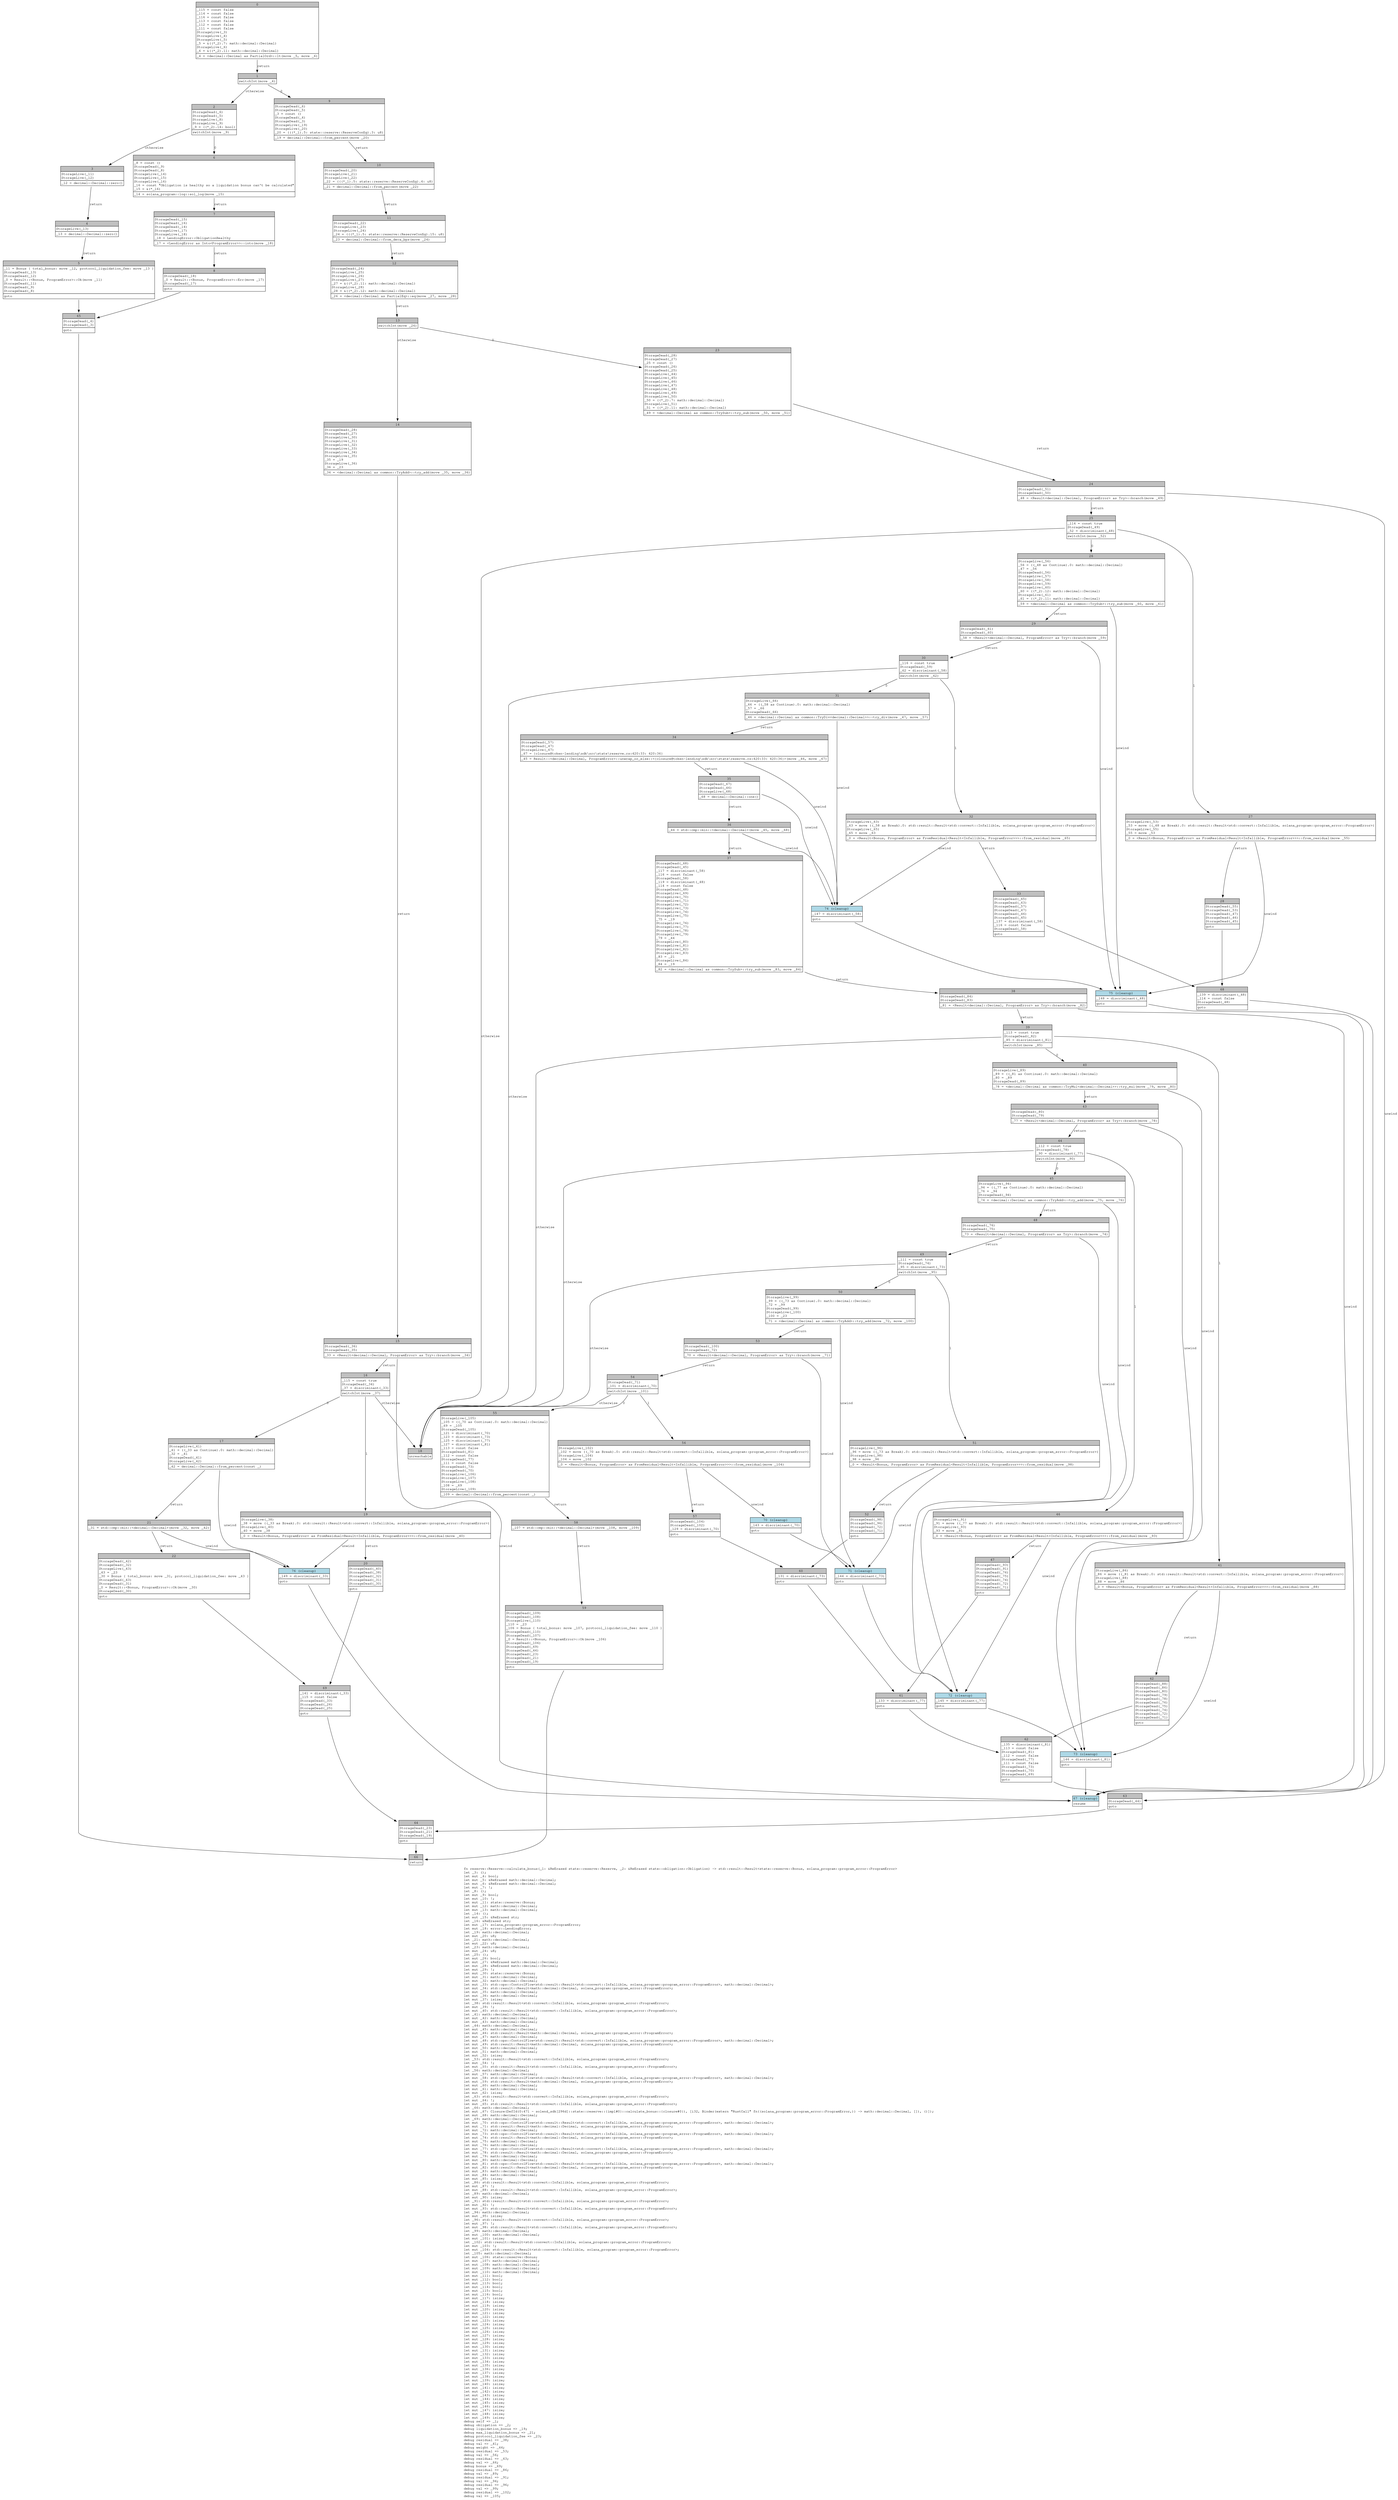 digraph Mir_0_470 {
    graph [fontname="Courier, monospace"];
    node [fontname="Courier, monospace"];
    edge [fontname="Courier, monospace"];
    label=<fn reserve::Reserve::calculate_bonus(_1: &amp;ReErased state::reserve::Reserve, _2: &amp;ReErased state::obligation::Obligation) -&gt; std::result::Result&lt;state::reserve::Bonus, solana_program::program_error::ProgramError&gt;<br align="left"/>let _3: ();<br align="left"/>let mut _4: bool;<br align="left"/>let mut _5: &amp;ReErased math::decimal::Decimal;<br align="left"/>let mut _6: &amp;ReErased math::decimal::Decimal;<br align="left"/>let mut _7: !;<br align="left"/>let _8: ();<br align="left"/>let mut _9: bool;<br align="left"/>let mut _10: !;<br align="left"/>let mut _11: state::reserve::Bonus;<br align="left"/>let mut _12: math::decimal::Decimal;<br align="left"/>let mut _13: math::decimal::Decimal;<br align="left"/>let _14: ();<br align="left"/>let mut _15: &amp;ReErased str;<br align="left"/>let _16: &amp;ReErased str;<br align="left"/>let mut _17: solana_program::program_error::ProgramError;<br align="left"/>let mut _18: error::LendingError;<br align="left"/>let _19: math::decimal::Decimal;<br align="left"/>let mut _20: u8;<br align="left"/>let _21: math::decimal::Decimal;<br align="left"/>let mut _22: u8;<br align="left"/>let _23: math::decimal::Decimal;<br align="left"/>let mut _24: u8;<br align="left"/>let _25: ();<br align="left"/>let mut _26: bool;<br align="left"/>let mut _27: &amp;ReErased math::decimal::Decimal;<br align="left"/>let mut _28: &amp;ReErased math::decimal::Decimal;<br align="left"/>let mut _29: !;<br align="left"/>let mut _30: state::reserve::Bonus;<br align="left"/>let mut _31: math::decimal::Decimal;<br align="left"/>let mut _32: math::decimal::Decimal;<br align="left"/>let mut _33: std::ops::ControlFlow&lt;std::result::Result&lt;std::convert::Infallible, solana_program::program_error::ProgramError&gt;, math::decimal::Decimal&gt;;<br align="left"/>let mut _34: std::result::Result&lt;math::decimal::Decimal, solana_program::program_error::ProgramError&gt;;<br align="left"/>let mut _35: math::decimal::Decimal;<br align="left"/>let mut _36: math::decimal::Decimal;<br align="left"/>let mut _37: isize;<br align="left"/>let _38: std::result::Result&lt;std::convert::Infallible, solana_program::program_error::ProgramError&gt;;<br align="left"/>let mut _39: !;<br align="left"/>let mut _40: std::result::Result&lt;std::convert::Infallible, solana_program::program_error::ProgramError&gt;;<br align="left"/>let _41: math::decimal::Decimal;<br align="left"/>let mut _42: math::decimal::Decimal;<br align="left"/>let mut _43: math::decimal::Decimal;<br align="left"/>let _44: math::decimal::Decimal;<br align="left"/>let mut _45: math::decimal::Decimal;<br align="left"/>let mut _46: std::result::Result&lt;math::decimal::Decimal, solana_program::program_error::ProgramError&gt;;<br align="left"/>let mut _47: math::decimal::Decimal;<br align="left"/>let mut _48: std::ops::ControlFlow&lt;std::result::Result&lt;std::convert::Infallible, solana_program::program_error::ProgramError&gt;, math::decimal::Decimal&gt;;<br align="left"/>let mut _49: std::result::Result&lt;math::decimal::Decimal, solana_program::program_error::ProgramError&gt;;<br align="left"/>let mut _50: math::decimal::Decimal;<br align="left"/>let mut _51: math::decimal::Decimal;<br align="left"/>let mut _52: isize;<br align="left"/>let _53: std::result::Result&lt;std::convert::Infallible, solana_program::program_error::ProgramError&gt;;<br align="left"/>let mut _54: !;<br align="left"/>let mut _55: std::result::Result&lt;std::convert::Infallible, solana_program::program_error::ProgramError&gt;;<br align="left"/>let _56: math::decimal::Decimal;<br align="left"/>let mut _57: math::decimal::Decimal;<br align="left"/>let mut _58: std::ops::ControlFlow&lt;std::result::Result&lt;std::convert::Infallible, solana_program::program_error::ProgramError&gt;, math::decimal::Decimal&gt;;<br align="left"/>let mut _59: std::result::Result&lt;math::decimal::Decimal, solana_program::program_error::ProgramError&gt;;<br align="left"/>let mut _60: math::decimal::Decimal;<br align="left"/>let mut _61: math::decimal::Decimal;<br align="left"/>let mut _62: isize;<br align="left"/>let _63: std::result::Result&lt;std::convert::Infallible, solana_program::program_error::ProgramError&gt;;<br align="left"/>let mut _64: !;<br align="left"/>let mut _65: std::result::Result&lt;std::convert::Infallible, solana_program::program_error::ProgramError&gt;;<br align="left"/>let _66: math::decimal::Decimal;<br align="left"/>let mut _67: Closure(DefId(0:471 ~ solend_sdk[296d]::state::reserve::{impl#0}::calculate_bonus::{closure#0}), [i32, Binder(extern &quot;RustCall&quot; fn((solana_program::program_error::ProgramError,)) -&gt; math::decimal::Decimal, []), ()]);<br align="left"/>let mut _68: math::decimal::Decimal;<br align="left"/>let _69: math::decimal::Decimal;<br align="left"/>let mut _70: std::ops::ControlFlow&lt;std::result::Result&lt;std::convert::Infallible, solana_program::program_error::ProgramError&gt;, math::decimal::Decimal&gt;;<br align="left"/>let mut _71: std::result::Result&lt;math::decimal::Decimal, solana_program::program_error::ProgramError&gt;;<br align="left"/>let mut _72: math::decimal::Decimal;<br align="left"/>let mut _73: std::ops::ControlFlow&lt;std::result::Result&lt;std::convert::Infallible, solana_program::program_error::ProgramError&gt;, math::decimal::Decimal&gt;;<br align="left"/>let mut _74: std::result::Result&lt;math::decimal::Decimal, solana_program::program_error::ProgramError&gt;;<br align="left"/>let mut _75: math::decimal::Decimal;<br align="left"/>let mut _76: math::decimal::Decimal;<br align="left"/>let mut _77: std::ops::ControlFlow&lt;std::result::Result&lt;std::convert::Infallible, solana_program::program_error::ProgramError&gt;, math::decimal::Decimal&gt;;<br align="left"/>let mut _78: std::result::Result&lt;math::decimal::Decimal, solana_program::program_error::ProgramError&gt;;<br align="left"/>let mut _79: math::decimal::Decimal;<br align="left"/>let mut _80: math::decimal::Decimal;<br align="left"/>let mut _81: std::ops::ControlFlow&lt;std::result::Result&lt;std::convert::Infallible, solana_program::program_error::ProgramError&gt;, math::decimal::Decimal&gt;;<br align="left"/>let mut _82: std::result::Result&lt;math::decimal::Decimal, solana_program::program_error::ProgramError&gt;;<br align="left"/>let mut _83: math::decimal::Decimal;<br align="left"/>let mut _84: math::decimal::Decimal;<br align="left"/>let mut _85: isize;<br align="left"/>let _86: std::result::Result&lt;std::convert::Infallible, solana_program::program_error::ProgramError&gt;;<br align="left"/>let mut _87: !;<br align="left"/>let mut _88: std::result::Result&lt;std::convert::Infallible, solana_program::program_error::ProgramError&gt;;<br align="left"/>let _89: math::decimal::Decimal;<br align="left"/>let mut _90: isize;<br align="left"/>let _91: std::result::Result&lt;std::convert::Infallible, solana_program::program_error::ProgramError&gt;;<br align="left"/>let mut _92: !;<br align="left"/>let mut _93: std::result::Result&lt;std::convert::Infallible, solana_program::program_error::ProgramError&gt;;<br align="left"/>let _94: math::decimal::Decimal;<br align="left"/>let mut _95: isize;<br align="left"/>let _96: std::result::Result&lt;std::convert::Infallible, solana_program::program_error::ProgramError&gt;;<br align="left"/>let mut _97: !;<br align="left"/>let mut _98: std::result::Result&lt;std::convert::Infallible, solana_program::program_error::ProgramError&gt;;<br align="left"/>let _99: math::decimal::Decimal;<br align="left"/>let mut _100: math::decimal::Decimal;<br align="left"/>let mut _101: isize;<br align="left"/>let _102: std::result::Result&lt;std::convert::Infallible, solana_program::program_error::ProgramError&gt;;<br align="left"/>let mut _103: !;<br align="left"/>let mut _104: std::result::Result&lt;std::convert::Infallible, solana_program::program_error::ProgramError&gt;;<br align="left"/>let _105: math::decimal::Decimal;<br align="left"/>let mut _106: state::reserve::Bonus;<br align="left"/>let mut _107: math::decimal::Decimal;<br align="left"/>let mut _108: math::decimal::Decimal;<br align="left"/>let mut _109: math::decimal::Decimal;<br align="left"/>let mut _110: math::decimal::Decimal;<br align="left"/>let mut _111: bool;<br align="left"/>let mut _112: bool;<br align="left"/>let mut _113: bool;<br align="left"/>let mut _114: bool;<br align="left"/>let mut _115: bool;<br align="left"/>let mut _116: bool;<br align="left"/>let mut _117: isize;<br align="left"/>let mut _118: isize;<br align="left"/>let mut _119: isize;<br align="left"/>let mut _120: isize;<br align="left"/>let mut _121: isize;<br align="left"/>let mut _122: isize;<br align="left"/>let mut _123: isize;<br align="left"/>let mut _124: isize;<br align="left"/>let mut _125: isize;<br align="left"/>let mut _126: isize;<br align="left"/>let mut _127: isize;<br align="left"/>let mut _128: isize;<br align="left"/>let mut _129: isize;<br align="left"/>let mut _130: isize;<br align="left"/>let mut _131: isize;<br align="left"/>let mut _132: isize;<br align="left"/>let mut _133: isize;<br align="left"/>let mut _134: isize;<br align="left"/>let mut _135: isize;<br align="left"/>let mut _136: isize;<br align="left"/>let mut _137: isize;<br align="left"/>let mut _138: isize;<br align="left"/>let mut _139: isize;<br align="left"/>let mut _140: isize;<br align="left"/>let mut _141: isize;<br align="left"/>let mut _142: isize;<br align="left"/>let mut _143: isize;<br align="left"/>let mut _144: isize;<br align="left"/>let mut _145: isize;<br align="left"/>let mut _146: isize;<br align="left"/>let mut _147: isize;<br align="left"/>let mut _148: isize;<br align="left"/>let mut _149: isize;<br align="left"/>debug self =&gt; _1;<br align="left"/>debug obligation =&gt; _2;<br align="left"/>debug liquidation_bonus =&gt; _19;<br align="left"/>debug max_liquidation_bonus =&gt; _21;<br align="left"/>debug protocol_liquidation_fee =&gt; _23;<br align="left"/>debug residual =&gt; _38;<br align="left"/>debug val =&gt; _41;<br align="left"/>debug weight =&gt; _44;<br align="left"/>debug residual =&gt; _53;<br align="left"/>debug val =&gt; _56;<br align="left"/>debug residual =&gt; _63;<br align="left"/>debug val =&gt; _66;<br align="left"/>debug bonus =&gt; _69;<br align="left"/>debug residual =&gt; _86;<br align="left"/>debug val =&gt; _89;<br align="left"/>debug residual =&gt; _91;<br align="left"/>debug val =&gt; _94;<br align="left"/>debug residual =&gt; _96;<br align="left"/>debug val =&gt; _99;<br align="left"/>debug residual =&gt; _102;<br align="left"/>debug val =&gt; _105;<br align="left"/>>;
    bb0__0_470 [shape="none", label=<<table border="0" cellborder="1" cellspacing="0"><tr><td bgcolor="gray" align="center" colspan="1">0</td></tr><tr><td align="left" balign="left">_115 = const false<br/>_114 = const false<br/>_116 = const false<br/>_113 = const false<br/>_112 = const false<br/>_111 = const false<br/>StorageLive(_3)<br/>StorageLive(_4)<br/>StorageLive(_5)<br/>_5 = &amp;((*_2).7: math::decimal::Decimal)<br/>StorageLive(_6)<br/>_6 = &amp;((*_2).11: math::decimal::Decimal)<br/></td></tr><tr><td align="left">_4 = &lt;decimal::Decimal as PartialOrd&gt;::lt(move _5, move _6)</td></tr></table>>];
    bb1__0_470 [shape="none", label=<<table border="0" cellborder="1" cellspacing="0"><tr><td bgcolor="gray" align="center" colspan="1">1</td></tr><tr><td align="left">switchInt(move _4)</td></tr></table>>];
    bb2__0_470 [shape="none", label=<<table border="0" cellborder="1" cellspacing="0"><tr><td bgcolor="gray" align="center" colspan="1">2</td></tr><tr><td align="left" balign="left">StorageDead(_6)<br/>StorageDead(_5)<br/>StorageLive(_8)<br/>StorageLive(_9)<br/>_9 = ((*_2).14: bool)<br/></td></tr><tr><td align="left">switchInt(move _9)</td></tr></table>>];
    bb3__0_470 [shape="none", label=<<table border="0" cellborder="1" cellspacing="0"><tr><td bgcolor="gray" align="center" colspan="1">3</td></tr><tr><td align="left" balign="left">StorageLive(_11)<br/>StorageLive(_12)<br/></td></tr><tr><td align="left">_12 = decimal::Decimal::zero()</td></tr></table>>];
    bb4__0_470 [shape="none", label=<<table border="0" cellborder="1" cellspacing="0"><tr><td bgcolor="gray" align="center" colspan="1">4</td></tr><tr><td align="left" balign="left">StorageLive(_13)<br/></td></tr><tr><td align="left">_13 = decimal::Decimal::zero()</td></tr></table>>];
    bb5__0_470 [shape="none", label=<<table border="0" cellborder="1" cellspacing="0"><tr><td bgcolor="gray" align="center" colspan="1">5</td></tr><tr><td align="left" balign="left">_11 = Bonus { total_bonus: move _12, protocol_liquidation_fee: move _13 }<br/>StorageDead(_13)<br/>StorageDead(_12)<br/>_0 = Result::&lt;Bonus, ProgramError&gt;::Ok(move _11)<br/>StorageDead(_11)<br/>StorageDead(_9)<br/>StorageDead(_8)<br/></td></tr><tr><td align="left">goto</td></tr></table>>];
    bb6__0_470 [shape="none", label=<<table border="0" cellborder="1" cellspacing="0"><tr><td bgcolor="gray" align="center" colspan="1">6</td></tr><tr><td align="left" balign="left">_8 = const ()<br/>StorageDead(_9)<br/>StorageDead(_8)<br/>StorageLive(_14)<br/>StorageLive(_15)<br/>StorageLive(_16)<br/>_16 = const &quot;Obligation is healthy so a liquidation bonus can't be calculated&quot;<br/>_15 = &amp;(*_16)<br/></td></tr><tr><td align="left">_14 = solana_program::log::sol_log(move _15)</td></tr></table>>];
    bb7__0_470 [shape="none", label=<<table border="0" cellborder="1" cellspacing="0"><tr><td bgcolor="gray" align="center" colspan="1">7</td></tr><tr><td align="left" balign="left">StorageDead(_15)<br/>StorageDead(_16)<br/>StorageDead(_14)<br/>StorageLive(_17)<br/>StorageLive(_18)<br/>_18 = LendingError::ObligationHealthy<br/></td></tr><tr><td align="left">_17 = &lt;LendingError as Into&lt;ProgramError&gt;&gt;::into(move _18)</td></tr></table>>];
    bb8__0_470 [shape="none", label=<<table border="0" cellborder="1" cellspacing="0"><tr><td bgcolor="gray" align="center" colspan="1">8</td></tr><tr><td align="left" balign="left">StorageDead(_18)<br/>_0 = Result::&lt;Bonus, ProgramError&gt;::Err(move _17)<br/>StorageDead(_17)<br/></td></tr><tr><td align="left">goto</td></tr></table>>];
    bb9__0_470 [shape="none", label=<<table border="0" cellborder="1" cellspacing="0"><tr><td bgcolor="gray" align="center" colspan="1">9</td></tr><tr><td align="left" balign="left">StorageDead(_6)<br/>StorageDead(_5)<br/>_3 = const ()<br/>StorageDead(_4)<br/>StorageDead(_3)<br/>StorageLive(_19)<br/>StorageLive(_20)<br/>_20 = (((*_1).5: state::reserve::ReserveConfig).3: u8)<br/></td></tr><tr><td align="left">_19 = decimal::Decimal::from_percent(move _20)</td></tr></table>>];
    bb10__0_470 [shape="none", label=<<table border="0" cellborder="1" cellspacing="0"><tr><td bgcolor="gray" align="center" colspan="1">10</td></tr><tr><td align="left" balign="left">StorageDead(_20)<br/>StorageLive(_21)<br/>StorageLive(_22)<br/>_22 = (((*_1).5: state::reserve::ReserveConfig).4: u8)<br/></td></tr><tr><td align="left">_21 = decimal::Decimal::from_percent(move _22)</td></tr></table>>];
    bb11__0_470 [shape="none", label=<<table border="0" cellborder="1" cellspacing="0"><tr><td bgcolor="gray" align="center" colspan="1">11</td></tr><tr><td align="left" balign="left">StorageDead(_22)<br/>StorageLive(_23)<br/>StorageLive(_24)<br/>_24 = (((*_1).5: state::reserve::ReserveConfig).15: u8)<br/></td></tr><tr><td align="left">_23 = decimal::Decimal::from_deca_bps(move _24)</td></tr></table>>];
    bb12__0_470 [shape="none", label=<<table border="0" cellborder="1" cellspacing="0"><tr><td bgcolor="gray" align="center" colspan="1">12</td></tr><tr><td align="left" balign="left">StorageDead(_24)<br/>StorageLive(_25)<br/>StorageLive(_26)<br/>StorageLive(_27)<br/>_27 = &amp;((*_2).11: math::decimal::Decimal)<br/>StorageLive(_28)<br/>_28 = &amp;((*_2).12: math::decimal::Decimal)<br/></td></tr><tr><td align="left">_26 = &lt;decimal::Decimal as PartialEq&gt;::eq(move _27, move _28)</td></tr></table>>];
    bb13__0_470 [shape="none", label=<<table border="0" cellborder="1" cellspacing="0"><tr><td bgcolor="gray" align="center" colspan="1">13</td></tr><tr><td align="left">switchInt(move _26)</td></tr></table>>];
    bb14__0_470 [shape="none", label=<<table border="0" cellborder="1" cellspacing="0"><tr><td bgcolor="gray" align="center" colspan="1">14</td></tr><tr><td align="left" balign="left">StorageDead(_28)<br/>StorageDead(_27)<br/>StorageLive(_30)<br/>StorageLive(_31)<br/>StorageLive(_32)<br/>StorageLive(_33)<br/>StorageLive(_34)<br/>StorageLive(_35)<br/>_35 = _19<br/>StorageLive(_36)<br/>_36 = _23<br/></td></tr><tr><td align="left">_34 = &lt;decimal::Decimal as common::TryAdd&gt;::try_add(move _35, move _36)</td></tr></table>>];
    bb15__0_470 [shape="none", label=<<table border="0" cellborder="1" cellspacing="0"><tr><td bgcolor="gray" align="center" colspan="1">15</td></tr><tr><td align="left" balign="left">StorageDead(_36)<br/>StorageDead(_35)<br/></td></tr><tr><td align="left">_33 = &lt;Result&lt;decimal::Decimal, ProgramError&gt; as Try&gt;::branch(move _34)</td></tr></table>>];
    bb16__0_470 [shape="none", label=<<table border="0" cellborder="1" cellspacing="0"><tr><td bgcolor="gray" align="center" colspan="1">16</td></tr><tr><td align="left" balign="left">_115 = const true<br/>StorageDead(_34)<br/>_37 = discriminant(_33)<br/></td></tr><tr><td align="left">switchInt(move _37)</td></tr></table>>];
    bb17__0_470 [shape="none", label=<<table border="0" cellborder="1" cellspacing="0"><tr><td bgcolor="gray" align="center" colspan="1">17</td></tr><tr><td align="left" balign="left">StorageLive(_41)<br/>_41 = ((_33 as Continue).0: math::decimal::Decimal)<br/>_32 = _41<br/>StorageDead(_41)<br/>StorageLive(_42)<br/></td></tr><tr><td align="left">_42 = decimal::Decimal::from_percent(const _)</td></tr></table>>];
    bb18__0_470 [shape="none", label=<<table border="0" cellborder="1" cellspacing="0"><tr><td bgcolor="gray" align="center" colspan="1">18</td></tr><tr><td align="left">unreachable</td></tr></table>>];
    bb19__0_470 [shape="none", label=<<table border="0" cellborder="1" cellspacing="0"><tr><td bgcolor="gray" align="center" colspan="1">19</td></tr><tr><td align="left" balign="left">StorageLive(_38)<br/>_38 = move ((_33 as Break).0: std::result::Result&lt;std::convert::Infallible, solana_program::program_error::ProgramError&gt;)<br/>StorageLive(_40)<br/>_40 = move _38<br/></td></tr><tr><td align="left">_0 = &lt;Result&lt;Bonus, ProgramError&gt; as FromResidual&lt;Result&lt;Infallible, ProgramError&gt;&gt;&gt;::from_residual(move _40)</td></tr></table>>];
    bb20__0_470 [shape="none", label=<<table border="0" cellborder="1" cellspacing="0"><tr><td bgcolor="gray" align="center" colspan="1">20</td></tr><tr><td align="left" balign="left">StorageDead(_40)<br/>StorageDead(_38)<br/>StorageDead(_32)<br/>StorageDead(_31)<br/>StorageDead(_30)<br/></td></tr><tr><td align="left">goto</td></tr></table>>];
    bb21__0_470 [shape="none", label=<<table border="0" cellborder="1" cellspacing="0"><tr><td bgcolor="gray" align="center" colspan="1">21</td></tr><tr><td align="left">_31 = std::cmp::min::&lt;decimal::Decimal&gt;(move _32, move _42)</td></tr></table>>];
    bb22__0_470 [shape="none", label=<<table border="0" cellborder="1" cellspacing="0"><tr><td bgcolor="gray" align="center" colspan="1">22</td></tr><tr><td align="left" balign="left">StorageDead(_42)<br/>StorageDead(_32)<br/>StorageLive(_43)<br/>_43 = _23<br/>_30 = Bonus { total_bonus: move _31, protocol_liquidation_fee: move _43 }<br/>StorageDead(_43)<br/>StorageDead(_31)<br/>_0 = Result::&lt;Bonus, ProgramError&gt;::Ok(move _30)<br/>StorageDead(_30)<br/></td></tr><tr><td align="left">goto</td></tr></table>>];
    bb23__0_470 [shape="none", label=<<table border="0" cellborder="1" cellspacing="0"><tr><td bgcolor="gray" align="center" colspan="1">23</td></tr><tr><td align="left" balign="left">StorageDead(_28)<br/>StorageDead(_27)<br/>_25 = const ()<br/>StorageDead(_26)<br/>StorageDead(_25)<br/>StorageLive(_44)<br/>StorageLive(_45)<br/>StorageLive(_46)<br/>StorageLive(_47)<br/>StorageLive(_48)<br/>StorageLive(_49)<br/>StorageLive(_50)<br/>_50 = ((*_2).7: math::decimal::Decimal)<br/>StorageLive(_51)<br/>_51 = ((*_2).11: math::decimal::Decimal)<br/></td></tr><tr><td align="left">_49 = &lt;decimal::Decimal as common::TrySub&gt;::try_sub(move _50, move _51)</td></tr></table>>];
    bb24__0_470 [shape="none", label=<<table border="0" cellborder="1" cellspacing="0"><tr><td bgcolor="gray" align="center" colspan="1">24</td></tr><tr><td align="left" balign="left">StorageDead(_51)<br/>StorageDead(_50)<br/></td></tr><tr><td align="left">_48 = &lt;Result&lt;decimal::Decimal, ProgramError&gt; as Try&gt;::branch(move _49)</td></tr></table>>];
    bb25__0_470 [shape="none", label=<<table border="0" cellborder="1" cellspacing="0"><tr><td bgcolor="gray" align="center" colspan="1">25</td></tr><tr><td align="left" balign="left">_114 = const true<br/>StorageDead(_49)<br/>_52 = discriminant(_48)<br/></td></tr><tr><td align="left">switchInt(move _52)</td></tr></table>>];
    bb26__0_470 [shape="none", label=<<table border="0" cellborder="1" cellspacing="0"><tr><td bgcolor="gray" align="center" colspan="1">26</td></tr><tr><td align="left" balign="left">StorageLive(_56)<br/>_56 = ((_48 as Continue).0: math::decimal::Decimal)<br/>_47 = _56<br/>StorageDead(_56)<br/>StorageLive(_57)<br/>StorageLive(_58)<br/>StorageLive(_59)<br/>StorageLive(_60)<br/>_60 = ((*_2).12: math::decimal::Decimal)<br/>StorageLive(_61)<br/>_61 = ((*_2).11: math::decimal::Decimal)<br/></td></tr><tr><td align="left">_59 = &lt;decimal::Decimal as common::TrySub&gt;::try_sub(move _60, move _61)</td></tr></table>>];
    bb27__0_470 [shape="none", label=<<table border="0" cellborder="1" cellspacing="0"><tr><td bgcolor="gray" align="center" colspan="1">27</td></tr><tr><td align="left" balign="left">StorageLive(_53)<br/>_53 = move ((_48 as Break).0: std::result::Result&lt;std::convert::Infallible, solana_program::program_error::ProgramError&gt;)<br/>StorageLive(_55)<br/>_55 = move _53<br/></td></tr><tr><td align="left">_0 = &lt;Result&lt;Bonus, ProgramError&gt; as FromResidual&lt;Result&lt;Infallible, ProgramError&gt;&gt;&gt;::from_residual(move _55)</td></tr></table>>];
    bb28__0_470 [shape="none", label=<<table border="0" cellborder="1" cellspacing="0"><tr><td bgcolor="gray" align="center" colspan="1">28</td></tr><tr><td align="left" balign="left">StorageDead(_55)<br/>StorageDead(_53)<br/>StorageDead(_47)<br/>StorageDead(_46)<br/>StorageDead(_45)<br/></td></tr><tr><td align="left">goto</td></tr></table>>];
    bb29__0_470 [shape="none", label=<<table border="0" cellborder="1" cellspacing="0"><tr><td bgcolor="gray" align="center" colspan="1">29</td></tr><tr><td align="left" balign="left">StorageDead(_61)<br/>StorageDead(_60)<br/></td></tr><tr><td align="left">_58 = &lt;Result&lt;decimal::Decimal, ProgramError&gt; as Try&gt;::branch(move _59)</td></tr></table>>];
    bb30__0_470 [shape="none", label=<<table border="0" cellborder="1" cellspacing="0"><tr><td bgcolor="gray" align="center" colspan="1">30</td></tr><tr><td align="left" balign="left">_116 = const true<br/>StorageDead(_59)<br/>_62 = discriminant(_58)<br/></td></tr><tr><td align="left">switchInt(move _62)</td></tr></table>>];
    bb31__0_470 [shape="none", label=<<table border="0" cellborder="1" cellspacing="0"><tr><td bgcolor="gray" align="center" colspan="1">31</td></tr><tr><td align="left" balign="left">StorageLive(_66)<br/>_66 = ((_58 as Continue).0: math::decimal::Decimal)<br/>_57 = _66<br/>StorageDead(_66)<br/></td></tr><tr><td align="left">_46 = &lt;decimal::Decimal as common::TryDiv&lt;decimal::Decimal&gt;&gt;::try_div(move _47, move _57)</td></tr></table>>];
    bb32__0_470 [shape="none", label=<<table border="0" cellborder="1" cellspacing="0"><tr><td bgcolor="gray" align="center" colspan="1">32</td></tr><tr><td align="left" balign="left">StorageLive(_63)<br/>_63 = move ((_58 as Break).0: std::result::Result&lt;std::convert::Infallible, solana_program::program_error::ProgramError&gt;)<br/>StorageLive(_65)<br/>_65 = move _63<br/></td></tr><tr><td align="left">_0 = &lt;Result&lt;Bonus, ProgramError&gt; as FromResidual&lt;Result&lt;Infallible, ProgramError&gt;&gt;&gt;::from_residual(move _65)</td></tr></table>>];
    bb33__0_470 [shape="none", label=<<table border="0" cellborder="1" cellspacing="0"><tr><td bgcolor="gray" align="center" colspan="1">33</td></tr><tr><td align="left" balign="left">StorageDead(_65)<br/>StorageDead(_63)<br/>StorageDead(_57)<br/>StorageDead(_47)<br/>StorageDead(_46)<br/>StorageDead(_45)<br/>_137 = discriminant(_58)<br/>_116 = const false<br/>StorageDead(_58)<br/></td></tr><tr><td align="left">goto</td></tr></table>>];
    bb34__0_470 [shape="none", label=<<table border="0" cellborder="1" cellspacing="0"><tr><td bgcolor="gray" align="center" colspan="1">34</td></tr><tr><td align="left" balign="left">StorageDead(_57)<br/>StorageDead(_47)<br/>StorageLive(_67)<br/>_67 = {closure@token-lending\sdk\src\state\reserve.rs:420:33: 420:36}<br/></td></tr><tr><td align="left">_45 = Result::&lt;decimal::Decimal, ProgramError&gt;::unwrap_or_else::&lt;{closure@token-lending\sdk\src\state\reserve.rs:420:33: 420:36}&gt;(move _46, move _67)</td></tr></table>>];
    bb35__0_470 [shape="none", label=<<table border="0" cellborder="1" cellspacing="0"><tr><td bgcolor="gray" align="center" colspan="1">35</td></tr><tr><td align="left" balign="left">StorageDead(_67)<br/>StorageDead(_46)<br/>StorageLive(_68)<br/></td></tr><tr><td align="left">_68 = decimal::Decimal::one()</td></tr></table>>];
    bb36__0_470 [shape="none", label=<<table border="0" cellborder="1" cellspacing="0"><tr><td bgcolor="gray" align="center" colspan="1">36</td></tr><tr><td align="left">_44 = std::cmp::min::&lt;decimal::Decimal&gt;(move _45, move _68)</td></tr></table>>];
    bb37__0_470 [shape="none", label=<<table border="0" cellborder="1" cellspacing="0"><tr><td bgcolor="gray" align="center" colspan="1">37</td></tr><tr><td align="left" balign="left">StorageDead(_68)<br/>StorageDead(_45)<br/>_117 = discriminant(_58)<br/>_116 = const false<br/>StorageDead(_58)<br/>_119 = discriminant(_48)<br/>_114 = const false<br/>StorageDead(_48)<br/>StorageLive(_69)<br/>StorageLive(_70)<br/>StorageLive(_71)<br/>StorageLive(_72)<br/>StorageLive(_73)<br/>StorageLive(_74)<br/>StorageLive(_75)<br/>_75 = _19<br/>StorageLive(_76)<br/>StorageLive(_77)<br/>StorageLive(_78)<br/>StorageLive(_79)<br/>_79 = _44<br/>StorageLive(_80)<br/>StorageLive(_81)<br/>StorageLive(_82)<br/>StorageLive(_83)<br/>_83 = _21<br/>StorageLive(_84)<br/>_84 = _19<br/></td></tr><tr><td align="left">_82 = &lt;decimal::Decimal as common::TrySub&gt;::try_sub(move _83, move _84)</td></tr></table>>];
    bb38__0_470 [shape="none", label=<<table border="0" cellborder="1" cellspacing="0"><tr><td bgcolor="gray" align="center" colspan="1">38</td></tr><tr><td align="left" balign="left">StorageDead(_84)<br/>StorageDead(_83)<br/></td></tr><tr><td align="left">_81 = &lt;Result&lt;decimal::Decimal, ProgramError&gt; as Try&gt;::branch(move _82)</td></tr></table>>];
    bb39__0_470 [shape="none", label=<<table border="0" cellborder="1" cellspacing="0"><tr><td bgcolor="gray" align="center" colspan="1">39</td></tr><tr><td align="left" balign="left">_113 = const true<br/>StorageDead(_82)<br/>_85 = discriminant(_81)<br/></td></tr><tr><td align="left">switchInt(move _85)</td></tr></table>>];
    bb40__0_470 [shape="none", label=<<table border="0" cellborder="1" cellspacing="0"><tr><td bgcolor="gray" align="center" colspan="1">40</td></tr><tr><td align="left" balign="left">StorageLive(_89)<br/>_89 = ((_81 as Continue).0: math::decimal::Decimal)<br/>_80 = _89<br/>StorageDead(_89)<br/></td></tr><tr><td align="left">_78 = &lt;decimal::Decimal as common::TryMul&lt;decimal::Decimal&gt;&gt;::try_mul(move _79, move _80)</td></tr></table>>];
    bb41__0_470 [shape="none", label=<<table border="0" cellborder="1" cellspacing="0"><tr><td bgcolor="gray" align="center" colspan="1">41</td></tr><tr><td align="left" balign="left">StorageLive(_86)<br/>_86 = move ((_81 as Break).0: std::result::Result&lt;std::convert::Infallible, solana_program::program_error::ProgramError&gt;)<br/>StorageLive(_88)<br/>_88 = move _86<br/></td></tr><tr><td align="left">_0 = &lt;Result&lt;Bonus, ProgramError&gt; as FromResidual&lt;Result&lt;Infallible, ProgramError&gt;&gt;&gt;::from_residual(move _88)</td></tr></table>>];
    bb42__0_470 [shape="none", label=<<table border="0" cellborder="1" cellspacing="0"><tr><td bgcolor="gray" align="center" colspan="1">42</td></tr><tr><td align="left" balign="left">StorageDead(_88)<br/>StorageDead(_86)<br/>StorageDead(_80)<br/>StorageDead(_79)<br/>StorageDead(_78)<br/>StorageDead(_76)<br/>StorageDead(_75)<br/>StorageDead(_74)<br/>StorageDead(_72)<br/>StorageDead(_71)<br/></td></tr><tr><td align="left">goto</td></tr></table>>];
    bb43__0_470 [shape="none", label=<<table border="0" cellborder="1" cellspacing="0"><tr><td bgcolor="gray" align="center" colspan="1">43</td></tr><tr><td align="left" balign="left">StorageDead(_80)<br/>StorageDead(_79)<br/></td></tr><tr><td align="left">_77 = &lt;Result&lt;decimal::Decimal, ProgramError&gt; as Try&gt;::branch(move _78)</td></tr></table>>];
    bb44__0_470 [shape="none", label=<<table border="0" cellborder="1" cellspacing="0"><tr><td bgcolor="gray" align="center" colspan="1">44</td></tr><tr><td align="left" balign="left">_112 = const true<br/>StorageDead(_78)<br/>_90 = discriminant(_77)<br/></td></tr><tr><td align="left">switchInt(move _90)</td></tr></table>>];
    bb45__0_470 [shape="none", label=<<table border="0" cellborder="1" cellspacing="0"><tr><td bgcolor="gray" align="center" colspan="1">45</td></tr><tr><td align="left" balign="left">StorageLive(_94)<br/>_94 = ((_77 as Continue).0: math::decimal::Decimal)<br/>_76 = _94<br/>StorageDead(_94)<br/></td></tr><tr><td align="left">_74 = &lt;decimal::Decimal as common::TryAdd&gt;::try_add(move _75, move _76)</td></tr></table>>];
    bb46__0_470 [shape="none", label=<<table border="0" cellborder="1" cellspacing="0"><tr><td bgcolor="gray" align="center" colspan="1">46</td></tr><tr><td align="left" balign="left">StorageLive(_91)<br/>_91 = move ((_77 as Break).0: std::result::Result&lt;std::convert::Infallible, solana_program::program_error::ProgramError&gt;)<br/>StorageLive(_93)<br/>_93 = move _91<br/></td></tr><tr><td align="left">_0 = &lt;Result&lt;Bonus, ProgramError&gt; as FromResidual&lt;Result&lt;Infallible, ProgramError&gt;&gt;&gt;::from_residual(move _93)</td></tr></table>>];
    bb47__0_470 [shape="none", label=<<table border="0" cellborder="1" cellspacing="0"><tr><td bgcolor="gray" align="center" colspan="1">47</td></tr><tr><td align="left" balign="left">StorageDead(_93)<br/>StorageDead(_91)<br/>StorageDead(_76)<br/>StorageDead(_75)<br/>StorageDead(_74)<br/>StorageDead(_72)<br/>StorageDead(_71)<br/></td></tr><tr><td align="left">goto</td></tr></table>>];
    bb48__0_470 [shape="none", label=<<table border="0" cellborder="1" cellspacing="0"><tr><td bgcolor="gray" align="center" colspan="1">48</td></tr><tr><td align="left" balign="left">StorageDead(_76)<br/>StorageDead(_75)<br/></td></tr><tr><td align="left">_73 = &lt;Result&lt;decimal::Decimal, ProgramError&gt; as Try&gt;::branch(move _74)</td></tr></table>>];
    bb49__0_470 [shape="none", label=<<table border="0" cellborder="1" cellspacing="0"><tr><td bgcolor="gray" align="center" colspan="1">49</td></tr><tr><td align="left" balign="left">_111 = const true<br/>StorageDead(_74)<br/>_95 = discriminant(_73)<br/></td></tr><tr><td align="left">switchInt(move _95)</td></tr></table>>];
    bb50__0_470 [shape="none", label=<<table border="0" cellborder="1" cellspacing="0"><tr><td bgcolor="gray" align="center" colspan="1">50</td></tr><tr><td align="left" balign="left">StorageLive(_99)<br/>_99 = ((_73 as Continue).0: math::decimal::Decimal)<br/>_72 = _99<br/>StorageDead(_99)<br/>StorageLive(_100)<br/>_100 = _23<br/></td></tr><tr><td align="left">_71 = &lt;decimal::Decimal as common::TryAdd&gt;::try_add(move _72, move _100)</td></tr></table>>];
    bb51__0_470 [shape="none", label=<<table border="0" cellborder="1" cellspacing="0"><tr><td bgcolor="gray" align="center" colspan="1">51</td></tr><tr><td align="left" balign="left">StorageLive(_96)<br/>_96 = move ((_73 as Break).0: std::result::Result&lt;std::convert::Infallible, solana_program::program_error::ProgramError&gt;)<br/>StorageLive(_98)<br/>_98 = move _96<br/></td></tr><tr><td align="left">_0 = &lt;Result&lt;Bonus, ProgramError&gt; as FromResidual&lt;Result&lt;Infallible, ProgramError&gt;&gt;&gt;::from_residual(move _98)</td></tr></table>>];
    bb52__0_470 [shape="none", label=<<table border="0" cellborder="1" cellspacing="0"><tr><td bgcolor="gray" align="center" colspan="1">52</td></tr><tr><td align="left" balign="left">StorageDead(_98)<br/>StorageDead(_96)<br/>StorageDead(_72)<br/>StorageDead(_71)<br/></td></tr><tr><td align="left">goto</td></tr></table>>];
    bb53__0_470 [shape="none", label=<<table border="0" cellborder="1" cellspacing="0"><tr><td bgcolor="gray" align="center" colspan="1">53</td></tr><tr><td align="left" balign="left">StorageDead(_100)<br/>StorageDead(_72)<br/></td></tr><tr><td align="left">_70 = &lt;Result&lt;decimal::Decimal, ProgramError&gt; as Try&gt;::branch(move _71)</td></tr></table>>];
    bb54__0_470 [shape="none", label=<<table border="0" cellborder="1" cellspacing="0"><tr><td bgcolor="gray" align="center" colspan="1">54</td></tr><tr><td align="left" balign="left">StorageDead(_71)<br/>_101 = discriminant(_70)<br/></td></tr><tr><td align="left">switchInt(move _101)</td></tr></table>>];
    bb55__0_470 [shape="none", label=<<table border="0" cellborder="1" cellspacing="0"><tr><td bgcolor="gray" align="center" colspan="1">55</td></tr><tr><td align="left" balign="left">StorageLive(_105)<br/>_105 = ((_70 as Continue).0: math::decimal::Decimal)<br/>_69 = _105<br/>StorageDead(_105)<br/>_121 = discriminant(_70)<br/>_123 = discriminant(_73)<br/>_125 = discriminant(_77)<br/>_127 = discriminant(_81)<br/>_113 = const false<br/>StorageDead(_81)<br/>_112 = const false<br/>StorageDead(_77)<br/>_111 = const false<br/>StorageDead(_73)<br/>StorageDead(_70)<br/>StorageLive(_106)<br/>StorageLive(_107)<br/>StorageLive(_108)<br/>_108 = _69<br/>StorageLive(_109)<br/></td></tr><tr><td align="left">_109 = decimal::Decimal::from_percent(const _)</td></tr></table>>];
    bb56__0_470 [shape="none", label=<<table border="0" cellborder="1" cellspacing="0"><tr><td bgcolor="gray" align="center" colspan="1">56</td></tr><tr><td align="left" balign="left">StorageLive(_102)<br/>_102 = move ((_70 as Break).0: std::result::Result&lt;std::convert::Infallible, solana_program::program_error::ProgramError&gt;)<br/>StorageLive(_104)<br/>_104 = move _102<br/></td></tr><tr><td align="left">_0 = &lt;Result&lt;Bonus, ProgramError&gt; as FromResidual&lt;Result&lt;Infallible, ProgramError&gt;&gt;&gt;::from_residual(move _104)</td></tr></table>>];
    bb57__0_470 [shape="none", label=<<table border="0" cellborder="1" cellspacing="0"><tr><td bgcolor="gray" align="center" colspan="1">57</td></tr><tr><td align="left" balign="left">StorageDead(_104)<br/>StorageDead(_102)<br/>_129 = discriminant(_70)<br/></td></tr><tr><td align="left">goto</td></tr></table>>];
    bb58__0_470 [shape="none", label=<<table border="0" cellborder="1" cellspacing="0"><tr><td bgcolor="gray" align="center" colspan="1">58</td></tr><tr><td align="left">_107 = std::cmp::min::&lt;decimal::Decimal&gt;(move _108, move _109)</td></tr></table>>];
    bb59__0_470 [shape="none", label=<<table border="0" cellborder="1" cellspacing="0"><tr><td bgcolor="gray" align="center" colspan="1">59</td></tr><tr><td align="left" balign="left">StorageDead(_109)<br/>StorageDead(_108)<br/>StorageLive(_110)<br/>_110 = _23<br/>_106 = Bonus { total_bonus: move _107, protocol_liquidation_fee: move _110 }<br/>StorageDead(_110)<br/>StorageDead(_107)<br/>_0 = Result::&lt;Bonus, ProgramError&gt;::Ok(move _106)<br/>StorageDead(_106)<br/>StorageDead(_69)<br/>StorageDead(_44)<br/>StorageDead(_23)<br/>StorageDead(_21)<br/>StorageDead(_19)<br/></td></tr><tr><td align="left">goto</td></tr></table>>];
    bb60__0_470 [shape="none", label=<<table border="0" cellborder="1" cellspacing="0"><tr><td bgcolor="gray" align="center" colspan="1">60</td></tr><tr><td align="left" balign="left">_131 = discriminant(_73)<br/></td></tr><tr><td align="left">goto</td></tr></table>>];
    bb61__0_470 [shape="none", label=<<table border="0" cellborder="1" cellspacing="0"><tr><td bgcolor="gray" align="center" colspan="1">61</td></tr><tr><td align="left" balign="left">_133 = discriminant(_77)<br/></td></tr><tr><td align="left">goto</td></tr></table>>];
    bb62__0_470 [shape="none", label=<<table border="0" cellborder="1" cellspacing="0"><tr><td bgcolor="gray" align="center" colspan="1">62</td></tr><tr><td align="left" balign="left">_135 = discriminant(_81)<br/>_113 = const false<br/>StorageDead(_81)<br/>_112 = const false<br/>StorageDead(_77)<br/>_111 = const false<br/>StorageDead(_73)<br/>StorageDead(_70)<br/>StorageDead(_69)<br/></td></tr><tr><td align="left">goto</td></tr></table>>];
    bb63__0_470 [shape="none", label=<<table border="0" cellborder="1" cellspacing="0"><tr><td bgcolor="gray" align="center" colspan="1">63</td></tr><tr><td align="left" balign="left">StorageDead(_44)<br/></td></tr><tr><td align="left">goto</td></tr></table>>];
    bb64__0_470 [shape="none", label=<<table border="0" cellborder="1" cellspacing="0"><tr><td bgcolor="gray" align="center" colspan="1">64</td></tr><tr><td align="left" balign="left">StorageDead(_23)<br/>StorageDead(_21)<br/>StorageDead(_19)<br/></td></tr><tr><td align="left">goto</td></tr></table>>];
    bb65__0_470 [shape="none", label=<<table border="0" cellborder="1" cellspacing="0"><tr><td bgcolor="gray" align="center" colspan="1">65</td></tr><tr><td align="left" balign="left">StorageDead(_4)<br/>StorageDead(_3)<br/></td></tr><tr><td align="left">goto</td></tr></table>>];
    bb66__0_470 [shape="none", label=<<table border="0" cellborder="1" cellspacing="0"><tr><td bgcolor="gray" align="center" colspan="1">66</td></tr><tr><td align="left">return</td></tr></table>>];
    bb67__0_470 [shape="none", label=<<table border="0" cellborder="1" cellspacing="0"><tr><td bgcolor="lightblue" align="center" colspan="1">67 (cleanup)</td></tr><tr><td align="left">resume</td></tr></table>>];
    bb68__0_470 [shape="none", label=<<table border="0" cellborder="1" cellspacing="0"><tr><td bgcolor="gray" align="center" colspan="1">68</td></tr><tr><td align="left" balign="left">_139 = discriminant(_48)<br/>_114 = const false<br/>StorageDead(_48)<br/></td></tr><tr><td align="left">goto</td></tr></table>>];
    bb69__0_470 [shape="none", label=<<table border="0" cellborder="1" cellspacing="0"><tr><td bgcolor="gray" align="center" colspan="1">69</td></tr><tr><td align="left" balign="left">_141 = discriminant(_33)<br/>_115 = const false<br/>StorageDead(_33)<br/>StorageDead(_26)<br/>StorageDead(_25)<br/></td></tr><tr><td align="left">goto</td></tr></table>>];
    bb70__0_470 [shape="none", label=<<table border="0" cellborder="1" cellspacing="0"><tr><td bgcolor="lightblue" align="center" colspan="1">70 (cleanup)</td></tr><tr><td align="left" balign="left">_143 = discriminant(_70)<br/></td></tr><tr><td align="left">goto</td></tr></table>>];
    bb71__0_470 [shape="none", label=<<table border="0" cellborder="1" cellspacing="0"><tr><td bgcolor="lightblue" align="center" colspan="1">71 (cleanup)</td></tr><tr><td align="left" balign="left">_144 = discriminant(_73)<br/></td></tr><tr><td align="left">goto</td></tr></table>>];
    bb72__0_470 [shape="none", label=<<table border="0" cellborder="1" cellspacing="0"><tr><td bgcolor="lightblue" align="center" colspan="1">72 (cleanup)</td></tr><tr><td align="left" balign="left">_145 = discriminant(_77)<br/></td></tr><tr><td align="left">goto</td></tr></table>>];
    bb73__0_470 [shape="none", label=<<table border="0" cellborder="1" cellspacing="0"><tr><td bgcolor="lightblue" align="center" colspan="1">73 (cleanup)</td></tr><tr><td align="left" balign="left">_146 = discriminant(_81)<br/></td></tr><tr><td align="left">goto</td></tr></table>>];
    bb74__0_470 [shape="none", label=<<table border="0" cellborder="1" cellspacing="0"><tr><td bgcolor="lightblue" align="center" colspan="1">74 (cleanup)</td></tr><tr><td align="left" balign="left">_147 = discriminant(_58)<br/></td></tr><tr><td align="left">goto</td></tr></table>>];
    bb75__0_470 [shape="none", label=<<table border="0" cellborder="1" cellspacing="0"><tr><td bgcolor="lightblue" align="center" colspan="1">75 (cleanup)</td></tr><tr><td align="left" balign="left">_148 = discriminant(_48)<br/></td></tr><tr><td align="left">goto</td></tr></table>>];
    bb76__0_470 [shape="none", label=<<table border="0" cellborder="1" cellspacing="0"><tr><td bgcolor="lightblue" align="center" colspan="1">76 (cleanup)</td></tr><tr><td align="left" balign="left">_149 = discriminant(_33)<br/></td></tr><tr><td align="left">goto</td></tr></table>>];
    bb0__0_470 -> bb1__0_470 [label="return"];
    bb1__0_470 -> bb9__0_470 [label="0"];
    bb1__0_470 -> bb2__0_470 [label="otherwise"];
    bb2__0_470 -> bb6__0_470 [label="0"];
    bb2__0_470 -> bb3__0_470 [label="otherwise"];
    bb3__0_470 -> bb4__0_470 [label="return"];
    bb4__0_470 -> bb5__0_470 [label="return"];
    bb5__0_470 -> bb65__0_470 [label=""];
    bb6__0_470 -> bb7__0_470 [label="return"];
    bb7__0_470 -> bb8__0_470 [label="return"];
    bb8__0_470 -> bb65__0_470 [label=""];
    bb9__0_470 -> bb10__0_470 [label="return"];
    bb10__0_470 -> bb11__0_470 [label="return"];
    bb11__0_470 -> bb12__0_470 [label="return"];
    bb12__0_470 -> bb13__0_470 [label="return"];
    bb13__0_470 -> bb23__0_470 [label="0"];
    bb13__0_470 -> bb14__0_470 [label="otherwise"];
    bb14__0_470 -> bb15__0_470 [label="return"];
    bb15__0_470 -> bb16__0_470 [label="return"];
    bb15__0_470 -> bb67__0_470 [label="unwind"];
    bb16__0_470 -> bb17__0_470 [label="0"];
    bb16__0_470 -> bb19__0_470 [label="1"];
    bb16__0_470 -> bb18__0_470 [label="otherwise"];
    bb17__0_470 -> bb21__0_470 [label="return"];
    bb17__0_470 -> bb76__0_470 [label="unwind"];
    bb19__0_470 -> bb20__0_470 [label="return"];
    bb19__0_470 -> bb76__0_470 [label="unwind"];
    bb20__0_470 -> bb69__0_470 [label=""];
    bb21__0_470 -> bb22__0_470 [label="return"];
    bb21__0_470 -> bb76__0_470 [label="unwind"];
    bb22__0_470 -> bb69__0_470 [label=""];
    bb23__0_470 -> bb24__0_470 [label="return"];
    bb24__0_470 -> bb25__0_470 [label="return"];
    bb24__0_470 -> bb67__0_470 [label="unwind"];
    bb25__0_470 -> bb26__0_470 [label="0"];
    bb25__0_470 -> bb27__0_470 [label="1"];
    bb25__0_470 -> bb18__0_470 [label="otherwise"];
    bb26__0_470 -> bb29__0_470 [label="return"];
    bb26__0_470 -> bb75__0_470 [label="unwind"];
    bb27__0_470 -> bb28__0_470 [label="return"];
    bb27__0_470 -> bb75__0_470 [label="unwind"];
    bb28__0_470 -> bb68__0_470 [label=""];
    bb29__0_470 -> bb30__0_470 [label="return"];
    bb29__0_470 -> bb75__0_470 [label="unwind"];
    bb30__0_470 -> bb31__0_470 [label="0"];
    bb30__0_470 -> bb32__0_470 [label="1"];
    bb30__0_470 -> bb18__0_470 [label="otherwise"];
    bb31__0_470 -> bb34__0_470 [label="return"];
    bb31__0_470 -> bb74__0_470 [label="unwind"];
    bb32__0_470 -> bb33__0_470 [label="return"];
    bb32__0_470 -> bb74__0_470 [label="unwind"];
    bb33__0_470 -> bb68__0_470 [label=""];
    bb34__0_470 -> bb35__0_470 [label="return"];
    bb34__0_470 -> bb74__0_470 [label="unwind"];
    bb35__0_470 -> bb36__0_470 [label="return"];
    bb35__0_470 -> bb74__0_470 [label="unwind"];
    bb36__0_470 -> bb37__0_470 [label="return"];
    bb36__0_470 -> bb74__0_470 [label="unwind"];
    bb37__0_470 -> bb38__0_470 [label="return"];
    bb38__0_470 -> bb39__0_470 [label="return"];
    bb38__0_470 -> bb67__0_470 [label="unwind"];
    bb39__0_470 -> bb40__0_470 [label="0"];
    bb39__0_470 -> bb41__0_470 [label="1"];
    bb39__0_470 -> bb18__0_470 [label="otherwise"];
    bb40__0_470 -> bb43__0_470 [label="return"];
    bb40__0_470 -> bb73__0_470 [label="unwind"];
    bb41__0_470 -> bb42__0_470 [label="return"];
    bb41__0_470 -> bb73__0_470 [label="unwind"];
    bb42__0_470 -> bb62__0_470 [label=""];
    bb43__0_470 -> bb44__0_470 [label="return"];
    bb43__0_470 -> bb73__0_470 [label="unwind"];
    bb44__0_470 -> bb45__0_470 [label="0"];
    bb44__0_470 -> bb46__0_470 [label="1"];
    bb44__0_470 -> bb18__0_470 [label="otherwise"];
    bb45__0_470 -> bb48__0_470 [label="return"];
    bb45__0_470 -> bb72__0_470 [label="unwind"];
    bb46__0_470 -> bb47__0_470 [label="return"];
    bb46__0_470 -> bb72__0_470 [label="unwind"];
    bb47__0_470 -> bb61__0_470 [label=""];
    bb48__0_470 -> bb49__0_470 [label="return"];
    bb48__0_470 -> bb72__0_470 [label="unwind"];
    bb49__0_470 -> bb50__0_470 [label="0"];
    bb49__0_470 -> bb51__0_470 [label="1"];
    bb49__0_470 -> bb18__0_470 [label="otherwise"];
    bb50__0_470 -> bb53__0_470 [label="return"];
    bb50__0_470 -> bb71__0_470 [label="unwind"];
    bb51__0_470 -> bb52__0_470 [label="return"];
    bb51__0_470 -> bb71__0_470 [label="unwind"];
    bb52__0_470 -> bb60__0_470 [label=""];
    bb53__0_470 -> bb54__0_470 [label="return"];
    bb53__0_470 -> bb71__0_470 [label="unwind"];
    bb54__0_470 -> bb55__0_470 [label="0"];
    bb54__0_470 -> bb56__0_470 [label="1"];
    bb54__0_470 -> bb18__0_470 [label="otherwise"];
    bb55__0_470 -> bb58__0_470 [label="return"];
    bb56__0_470 -> bb57__0_470 [label="return"];
    bb56__0_470 -> bb70__0_470 [label="unwind"];
    bb57__0_470 -> bb60__0_470 [label=""];
    bb58__0_470 -> bb59__0_470 [label="return"];
    bb59__0_470 -> bb66__0_470 [label=""];
    bb60__0_470 -> bb61__0_470 [label=""];
    bb61__0_470 -> bb62__0_470 [label=""];
    bb62__0_470 -> bb63__0_470 [label=""];
    bb63__0_470 -> bb64__0_470 [label=""];
    bb64__0_470 -> bb66__0_470 [label=""];
    bb65__0_470 -> bb66__0_470 [label=""];
    bb68__0_470 -> bb63__0_470 [label=""];
    bb69__0_470 -> bb64__0_470 [label=""];
    bb70__0_470 -> bb71__0_470 [label=""];
    bb71__0_470 -> bb72__0_470 [label=""];
    bb72__0_470 -> bb73__0_470 [label=""];
    bb73__0_470 -> bb67__0_470 [label=""];
    bb74__0_470 -> bb75__0_470 [label=""];
    bb75__0_470 -> bb67__0_470 [label=""];
    bb76__0_470 -> bb67__0_470 [label=""];
}
